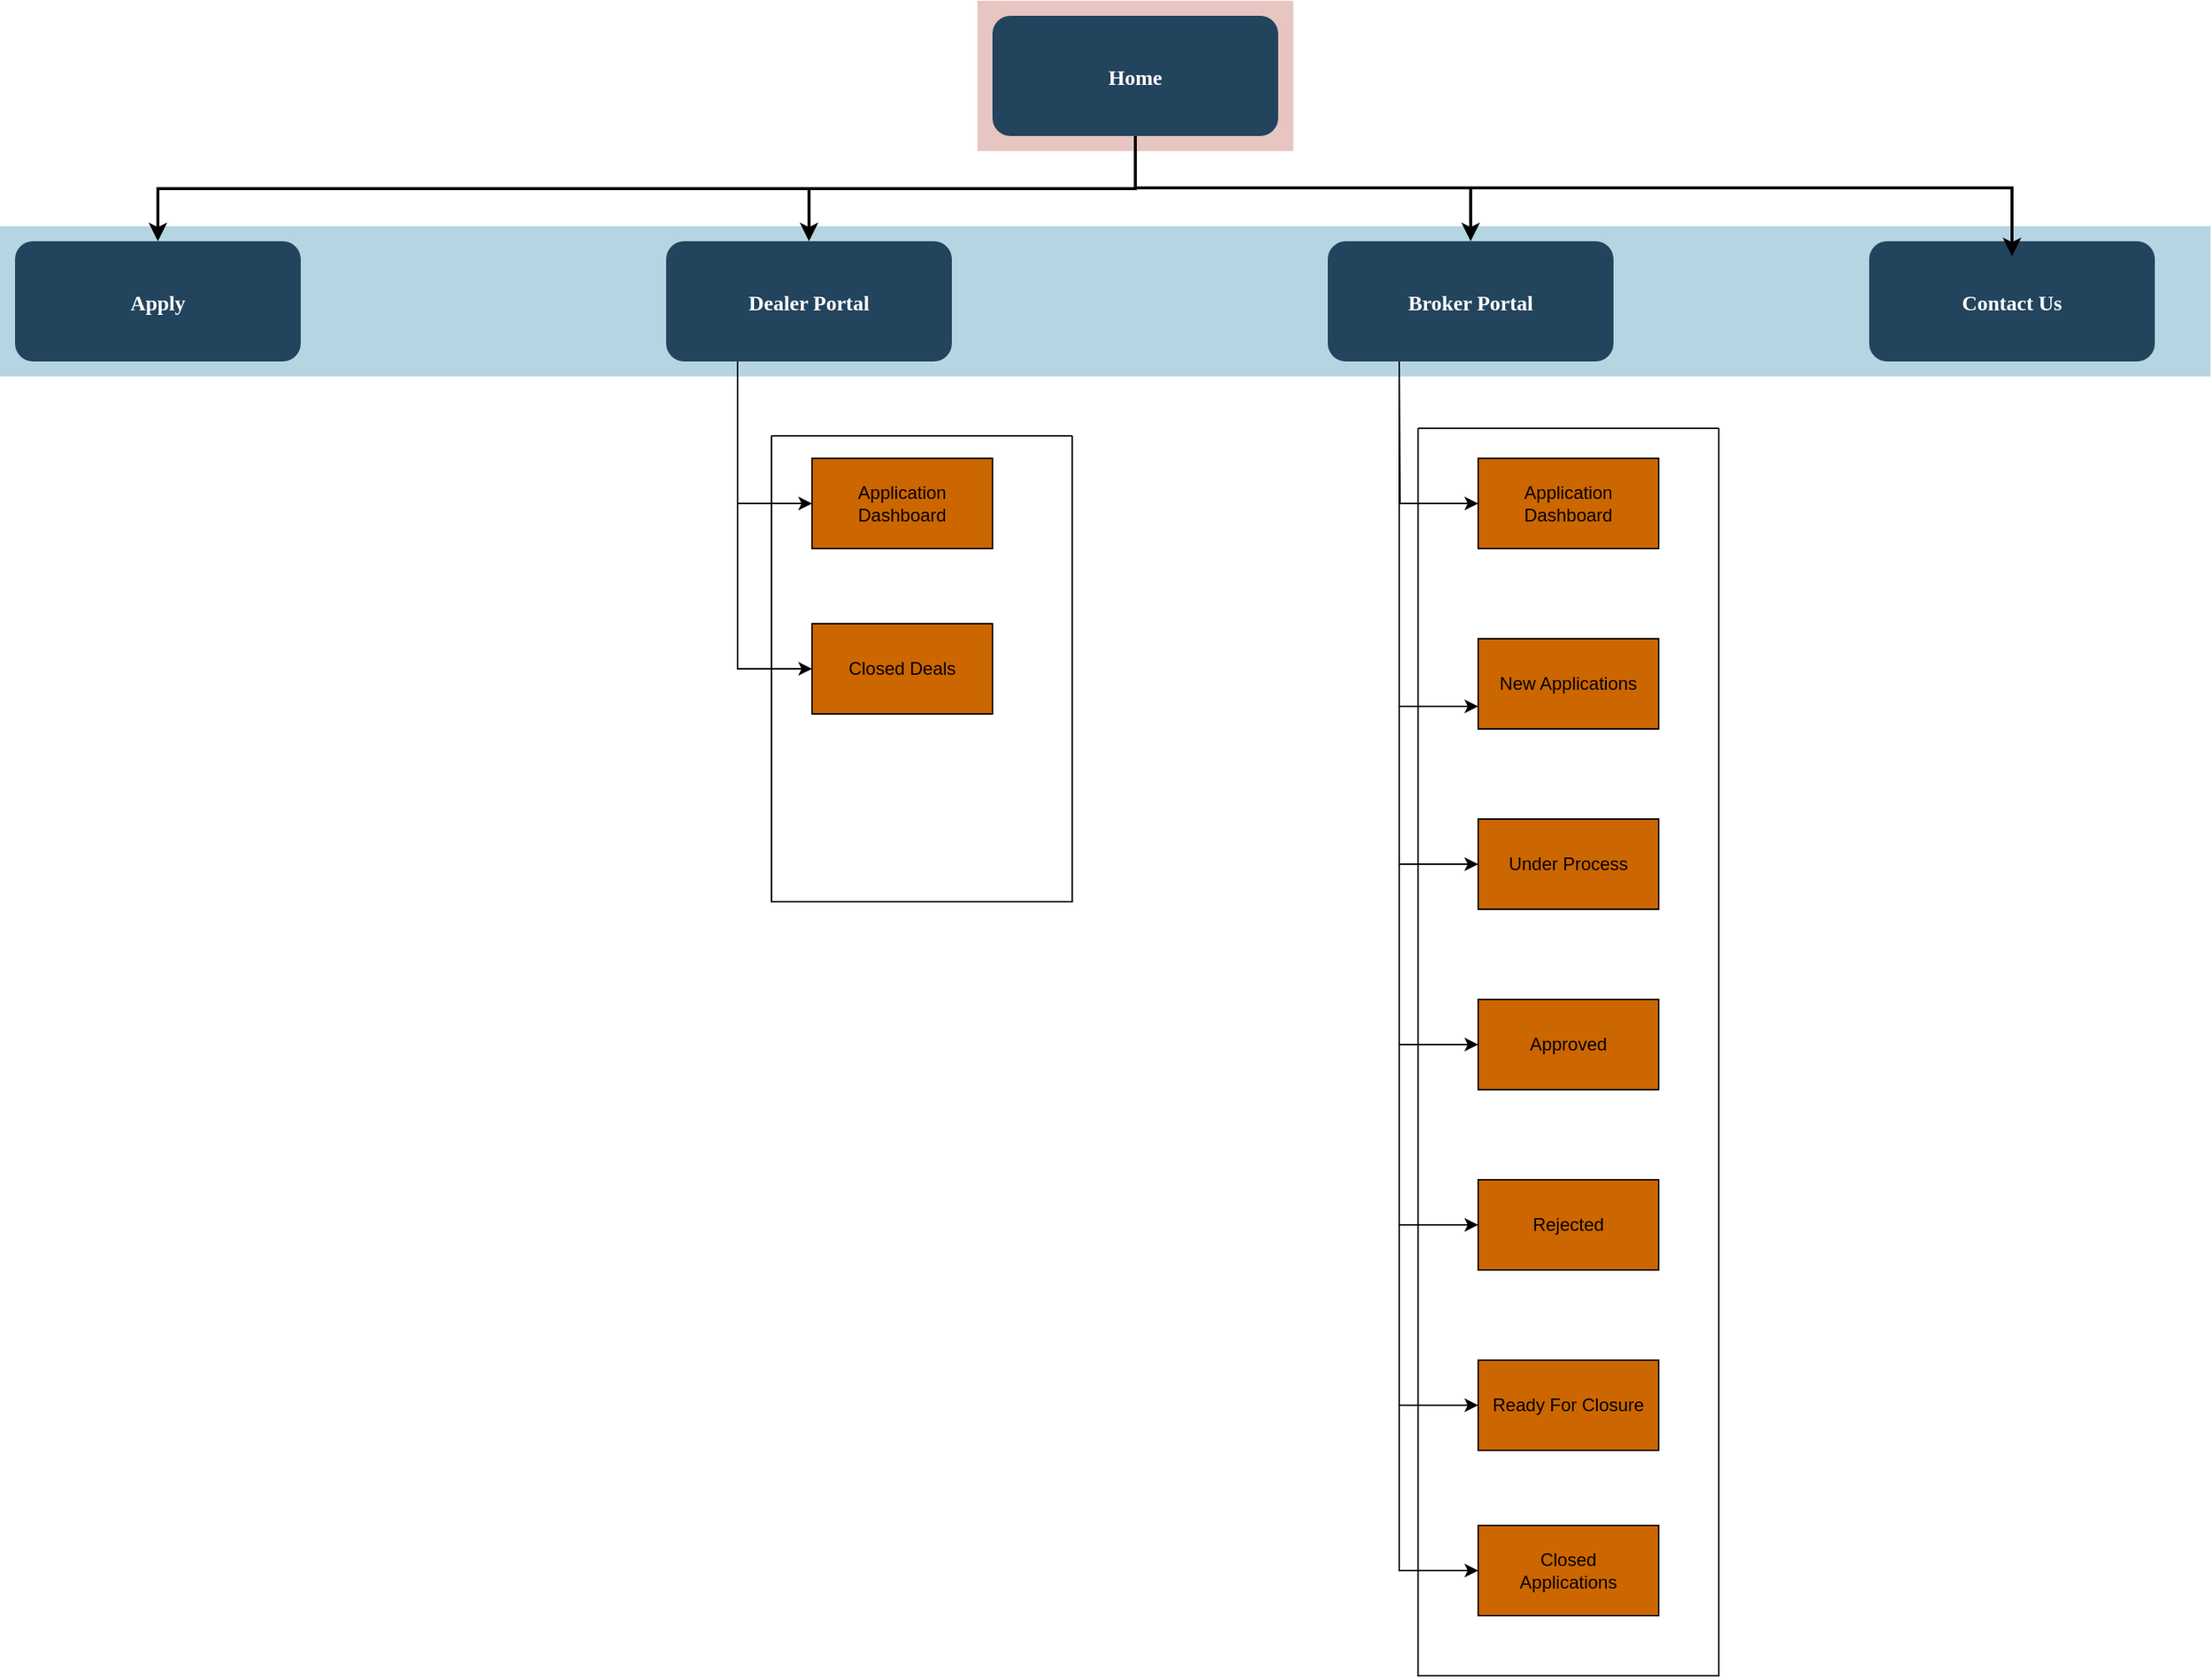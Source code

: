 <mxfile version="22.0.6" type="github">
  <diagram name="Page-1" id="2c0d36ab-eaac-3732-788b-9136903baeff">
    <mxGraphModel dx="2385" dy="1158" grid="1" gridSize="10" guides="1" tooltips="1" connect="1" arrows="1" fold="1" page="1" pageScale="1.5" pageWidth="1169" pageHeight="827" background="none" math="0" shadow="0">
      <root>
        <mxCell id="0" />
        <mxCell id="1" parent="0" />
        <mxCell id="123" value="" style="fillColor=#AE4132;strokeColor=none;opacity=30;" parent="1" vertex="1">
          <mxGeometry x="747" y="175.5" width="210" height="100.0" as="geometry" />
        </mxCell>
        <mxCell id="122" value="" style="fillColor=#10739E;strokeColor=none;opacity=30;" parent="1" vertex="1">
          <mxGeometry x="97" y="325.5" width="1470" height="100.0" as="geometry" />
        </mxCell>
        <mxCell id="2" value="Home" style="rounded=1;fillColor=#23445D;gradientColor=none;strokeColor=none;fontColor=#FFFFFF;fontStyle=1;fontFamily=Tahoma;fontSize=14" parent="1" vertex="1">
          <mxGeometry x="757" y="185.5" width="190" height="80" as="geometry" />
        </mxCell>
        <mxCell id="zr03rt78xMXZlSB7mQDf-142" style="edgeStyle=orthogonalEdgeStyle;rounded=0;orthogonalLoop=1;jettySize=auto;html=1;exitX=0.25;exitY=1;exitDx=0;exitDy=0;entryX=0;entryY=0.5;entryDx=0;entryDy=0;" edge="1" parent="1" source="4" target="zr03rt78xMXZlSB7mQDf-132">
          <mxGeometry relative="1" as="geometry" />
        </mxCell>
        <mxCell id="zr03rt78xMXZlSB7mQDf-145" style="edgeStyle=orthogonalEdgeStyle;rounded=0;orthogonalLoop=1;jettySize=auto;html=1;exitX=0.25;exitY=1;exitDx=0;exitDy=0;entryX=0;entryY=0.5;entryDx=0;entryDy=0;" edge="1" parent="1" source="4" target="zr03rt78xMXZlSB7mQDf-130">
          <mxGeometry relative="1" as="geometry" />
        </mxCell>
        <mxCell id="zr03rt78xMXZlSB7mQDf-147" style="edgeStyle=orthogonalEdgeStyle;rounded=0;orthogonalLoop=1;jettySize=auto;html=1;exitX=0.25;exitY=1;exitDx=0;exitDy=0;entryX=0;entryY=0.5;entryDx=0;entryDy=0;" edge="1" parent="1" source="4" target="zr03rt78xMXZlSB7mQDf-134">
          <mxGeometry relative="1" as="geometry" />
        </mxCell>
        <mxCell id="zr03rt78xMXZlSB7mQDf-148" style="edgeStyle=orthogonalEdgeStyle;rounded=0;orthogonalLoop=1;jettySize=auto;html=1;exitX=0.25;exitY=1;exitDx=0;exitDy=0;entryX=0;entryY=0.5;entryDx=0;entryDy=0;" edge="1" parent="1" source="4" target="zr03rt78xMXZlSB7mQDf-133">
          <mxGeometry relative="1" as="geometry" />
        </mxCell>
        <mxCell id="zr03rt78xMXZlSB7mQDf-149" style="edgeStyle=orthogonalEdgeStyle;rounded=0;orthogonalLoop=1;jettySize=auto;html=1;exitX=0.25;exitY=1;exitDx=0;exitDy=0;entryX=0;entryY=0.5;entryDx=0;entryDy=0;" edge="1" parent="1" source="4" target="zr03rt78xMXZlSB7mQDf-135">
          <mxGeometry relative="1" as="geometry" />
        </mxCell>
        <mxCell id="zr03rt78xMXZlSB7mQDf-150" style="edgeStyle=orthogonalEdgeStyle;rounded=0;orthogonalLoop=1;jettySize=auto;html=1;exitX=0.25;exitY=1;exitDx=0;exitDy=0;entryX=0;entryY=0.75;entryDx=0;entryDy=0;" edge="1" parent="1" source="4" target="zr03rt78xMXZlSB7mQDf-129">
          <mxGeometry relative="1" as="geometry" />
        </mxCell>
        <mxCell id="4" value="Broker Portal" style="rounded=1;fillColor=#23445D;gradientColor=none;strokeColor=none;fontColor=#FFFFFF;fontStyle=1;fontFamily=Tahoma;fontSize=14" parent="1" vertex="1">
          <mxGeometry x="980.0" y="335.5" width="190" height="80" as="geometry" />
        </mxCell>
        <mxCell id="9" value="" style="edgeStyle=elbowEdgeStyle;elbow=vertical;strokeWidth=2;rounded=0" parent="1" source="2" target="4" edge="1">
          <mxGeometry x="337" y="215.5" width="100" height="100" as="geometry">
            <mxPoint x="337" y="315.5" as="sourcePoint" />
            <mxPoint x="437" y="215.5" as="targetPoint" />
            <Array as="points">
              <mxPoint x="1075" y="300" />
            </Array>
          </mxGeometry>
        </mxCell>
        <mxCell id="zr03rt78xMXZlSB7mQDf-159" style="edgeStyle=orthogonalEdgeStyle;rounded=0;orthogonalLoop=1;jettySize=auto;html=1;exitX=0.25;exitY=1;exitDx=0;exitDy=0;entryX=0;entryY=0.5;entryDx=0;entryDy=0;" edge="1" parent="1" source="12" target="zr03rt78xMXZlSB7mQDf-155">
          <mxGeometry relative="1" as="geometry" />
        </mxCell>
        <mxCell id="zr03rt78xMXZlSB7mQDf-160" style="edgeStyle=orthogonalEdgeStyle;rounded=0;orthogonalLoop=1;jettySize=auto;html=1;exitX=0.25;exitY=1;exitDx=0;exitDy=0;entryX=0;entryY=0.5;entryDx=0;entryDy=0;" edge="1" parent="1" source="12" target="zr03rt78xMXZlSB7mQDf-154">
          <mxGeometry relative="1" as="geometry" />
        </mxCell>
        <mxCell id="12" value="Dealer Portal" style="rounded=1;fillColor=#23445D;gradientColor=none;strokeColor=none;fontColor=#FFFFFF;fontStyle=1;fontFamily=Tahoma;fontSize=14" parent="1" vertex="1">
          <mxGeometry x="540.0" y="335.5" width="190" height="80" as="geometry" />
        </mxCell>
        <mxCell id="13" value="Apply" style="rounded=1;fillColor=#23445D;gradientColor=none;strokeColor=none;fontColor=#FFFFFF;fontStyle=1;fontFamily=Tahoma;fontSize=14" parent="1" vertex="1">
          <mxGeometry x="107" y="335.5" width="190" height="80" as="geometry" />
        </mxCell>
        <mxCell id="59" value="" style="edgeStyle=elbowEdgeStyle;elbow=vertical;strokeWidth=2;rounded=0" parent="1" source="2" target="12" edge="1">
          <mxGeometry x="347" y="225.5" width="100" height="100" as="geometry">
            <mxPoint x="862.0" y="275.5" as="sourcePoint" />
            <mxPoint x="1467.0" y="345.5" as="targetPoint" />
          </mxGeometry>
        </mxCell>
        <mxCell id="61" value="" style="edgeStyle=elbowEdgeStyle;elbow=vertical;strokeWidth=2;rounded=0" parent="1" source="2" target="13" edge="1">
          <mxGeometry x="-23" y="135.5" width="100" height="100" as="geometry">
            <mxPoint x="-23" y="235.5" as="sourcePoint" />
            <mxPoint x="77" y="135.5" as="targetPoint" />
          </mxGeometry>
        </mxCell>
        <mxCell id="zr03rt78xMXZlSB7mQDf-124" value="Contact Us" style="rounded=1;fillColor=#23445D;gradientColor=none;strokeColor=none;fontColor=#FFFFFF;fontStyle=1;fontFamily=Tahoma;fontSize=14" vertex="1" parent="1">
          <mxGeometry x="1340" y="335.5" width="190" height="80" as="geometry" />
        </mxCell>
        <mxCell id="zr03rt78xMXZlSB7mQDf-128" value="" style="endArrow=classic;html=1;rounded=0;entryX=0.5;entryY=0;entryDx=0;entryDy=0;exitX=0.5;exitY=1;exitDx=0;exitDy=0;strokeWidth=2;" edge="1" parent="1" source="2">
          <mxGeometry width="50" height="50" relative="1" as="geometry">
            <mxPoint x="852" y="275.5" as="sourcePoint" />
            <mxPoint x="1435" y="345.5" as="targetPoint" />
            <Array as="points">
              <mxPoint x="852" y="300" />
              <mxPoint x="1435" y="300" />
            </Array>
          </mxGeometry>
        </mxCell>
        <mxCell id="zr03rt78xMXZlSB7mQDf-129" value="New Applications" style="rounded=0;whiteSpace=wrap;html=1;fillColor=#CC6600;" vertex="1" parent="1">
          <mxGeometry x="1080" y="600" width="120" height="60" as="geometry" />
        </mxCell>
        <mxCell id="zr03rt78xMXZlSB7mQDf-130" value="Approved" style="rounded=0;whiteSpace=wrap;html=1;fillColor=#CC6600;" vertex="1" parent="1">
          <mxGeometry x="1080" y="840" width="120" height="60" as="geometry" />
        </mxCell>
        <mxCell id="zr03rt78xMXZlSB7mQDf-131" value="Application Dashboard" style="rounded=0;whiteSpace=wrap;html=1;fillColor=#CC6600;" vertex="1" parent="1">
          <mxGeometry x="1080" y="480" width="120" height="60" as="geometry" />
        </mxCell>
        <mxCell id="zr03rt78xMXZlSB7mQDf-132" value="Under Process" style="rounded=0;whiteSpace=wrap;html=1;fillColor=#CC6600;" vertex="1" parent="1">
          <mxGeometry x="1080" y="720" width="120" height="60" as="geometry" />
        </mxCell>
        <mxCell id="zr03rt78xMXZlSB7mQDf-133" value="Ready For Closure" style="rounded=0;whiteSpace=wrap;html=1;fillColor=#CC6600;" vertex="1" parent="1">
          <mxGeometry x="1080" y="1080" width="120" height="60" as="geometry" />
        </mxCell>
        <mxCell id="zr03rt78xMXZlSB7mQDf-134" value="Rejected" style="rounded=0;whiteSpace=wrap;html=1;fillColor=#CC6600;" vertex="1" parent="1">
          <mxGeometry x="1080" y="960" width="120" height="60" as="geometry" />
        </mxCell>
        <mxCell id="zr03rt78xMXZlSB7mQDf-135" value="Closed&lt;br&gt;Applications" style="rounded=0;whiteSpace=wrap;html=1;fillColor=#CC6600;" vertex="1" parent="1">
          <mxGeometry x="1080" y="1190" width="120" height="60" as="geometry" />
        </mxCell>
        <mxCell id="zr03rt78xMXZlSB7mQDf-137" value="" style="swimlane;startSize=0;fillColor=#dfd3d3;fillStyle=auto;" vertex="1" parent="1">
          <mxGeometry x="1040" y="460" width="200" height="830" as="geometry" />
        </mxCell>
        <mxCell id="zr03rt78xMXZlSB7mQDf-138" value="" style="endArrow=classic;html=1;rounded=0;exitX=0.25;exitY=1;exitDx=0;exitDy=0;entryX=0;entryY=0.5;entryDx=0;entryDy=0;" edge="1" parent="1" source="4" target="zr03rt78xMXZlSB7mQDf-131">
          <mxGeometry width="50" height="50" relative="1" as="geometry">
            <mxPoint x="720" y="740" as="sourcePoint" />
            <mxPoint x="770" y="690" as="targetPoint" />
            <Array as="points">
              <mxPoint x="1028" y="510" />
            </Array>
          </mxGeometry>
        </mxCell>
        <mxCell id="zr03rt78xMXZlSB7mQDf-154" value="Closed Deals" style="rounded=0;whiteSpace=wrap;html=1;fillColor=#CC6600;" vertex="1" parent="1">
          <mxGeometry x="637" y="590" width="120" height="60" as="geometry" />
        </mxCell>
        <mxCell id="zr03rt78xMXZlSB7mQDf-155" value="Application Dashboard" style="rounded=0;whiteSpace=wrap;html=1;fillColor=#CC6600;" vertex="1" parent="1">
          <mxGeometry x="637" y="480" width="120" height="60" as="geometry" />
        </mxCell>
        <mxCell id="zr03rt78xMXZlSB7mQDf-156" value="" style="swimlane;startSize=0;" vertex="1" parent="1">
          <mxGeometry x="610" y="465" width="200" height="310" as="geometry" />
        </mxCell>
      </root>
    </mxGraphModel>
  </diagram>
</mxfile>
